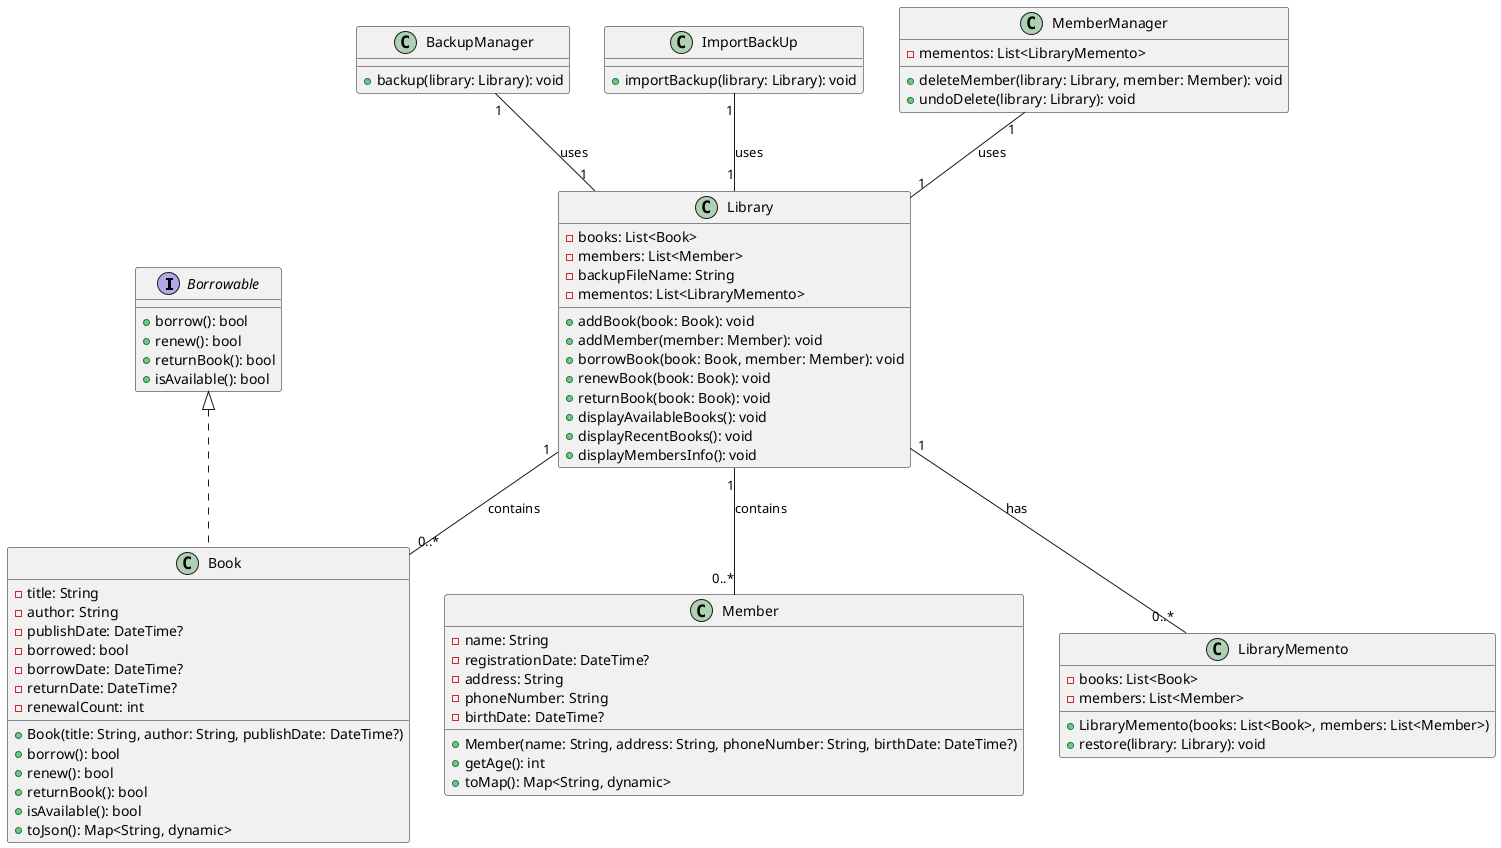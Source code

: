 @startuml

interface Borrowable {
  + borrow(): bool
  + renew(): bool
  + returnBook(): bool
  + isAvailable(): bool
}

class Book implements Borrowable{
  - title: String
  - author: String
  - publishDate: DateTime?
  - borrowed: bool
  - borrowDate: DateTime?
  - returnDate: DateTime?
  - renewalCount: int
  + Book(title: String, author: String, publishDate: DateTime?)
  + borrow(): bool
  + renew(): bool
  + returnBook(): bool
  + isAvailable(): bool
  + toJson(): Map<String, dynamic>
}

class Member {
  - name: String
  - registrationDate: DateTime?
  - address: String
  - phoneNumber: String
  - birthDate: DateTime?
  + Member(name: String, address: String, phoneNumber: String, birthDate: DateTime?)
  + getAge(): int
  + toMap(): Map<String, dynamic>
}

class BackupManager {
  + backup(library: Library): void
}

class ImportBackUp {
  + importBackup(library: Library): void
}

class Library {
  - books: List<Book>
  - members: List<Member>
  - backupFileName: String
  - mementos: List<LibraryMemento>
  + addBook(book: Book): void
  + addMember(member: Member): void
  + borrowBook(book: Book, member: Member): void
  + renewBook(book: Book): void
  + returnBook(book: Book): void
  + displayAvailableBooks(): void
  + displayRecentBooks(): void
  + displayMembersInfo(): void
}

class LibraryMemento {
  - books: List<Book>
  - members: List<Member>
  + LibraryMemento(books: List<Book>, members: List<Member>)
  + restore(library: Library): void
}

class MemberManager {
  - mementos: List<LibraryMemento>
  + deleteMember(library: Library, member: Member): void
  + undoDelete(library: Library): void
}

Library "1" -- "0..*" Book : contains
Library "1" -- "0..*" Member : contains
Library "1" -- "0..*" LibraryMemento : has
BackupManager "1" -- "1" Library : uses
ImportBackUp "1" -- "1" Library : uses
MemberManager "1" -- "1" Library : uses

@enduml